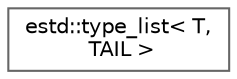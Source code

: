 digraph "Graphical Class Hierarchy"
{
 // LATEX_PDF_SIZE
  bgcolor="transparent";
  edge [fontname=Helvetica,fontsize=10,labelfontname=Helvetica,labelfontsize=10];
  node [fontname=Helvetica,fontsize=10,shape=box,height=0.2,width=0.4];
  rankdir="LR";
  Node0 [id="Node000000",label="estd::type_list\< T,\l TAIL \>",height=0.2,width=0.4,color="grey40", fillcolor="white", style="filled",URL="$d0/dc6/structestd_1_1type__list.html",tooltip=" "];
}
